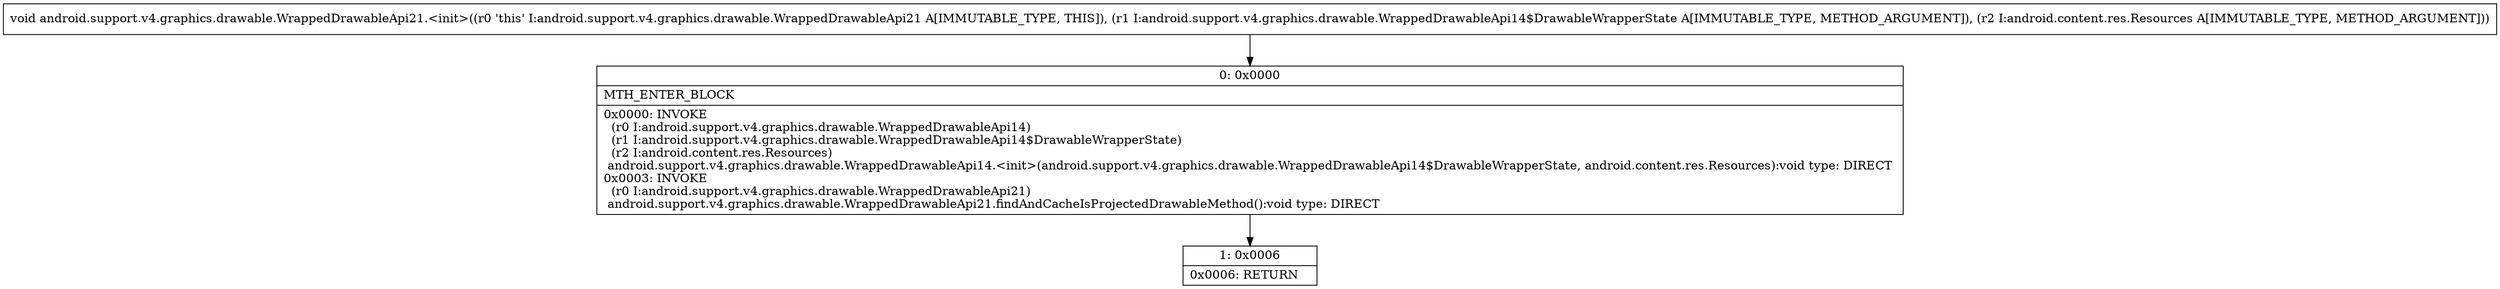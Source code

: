 digraph "CFG forandroid.support.v4.graphics.drawable.WrappedDrawableApi21.\<init\>(Landroid\/support\/v4\/graphics\/drawable\/WrappedDrawableApi14$DrawableWrapperState;Landroid\/content\/res\/Resources;)V" {
Node_0 [shape=record,label="{0\:\ 0x0000|MTH_ENTER_BLOCK\l|0x0000: INVOKE  \l  (r0 I:android.support.v4.graphics.drawable.WrappedDrawableApi14)\l  (r1 I:android.support.v4.graphics.drawable.WrappedDrawableApi14$DrawableWrapperState)\l  (r2 I:android.content.res.Resources)\l android.support.v4.graphics.drawable.WrappedDrawableApi14.\<init\>(android.support.v4.graphics.drawable.WrappedDrawableApi14$DrawableWrapperState, android.content.res.Resources):void type: DIRECT \l0x0003: INVOKE  \l  (r0 I:android.support.v4.graphics.drawable.WrappedDrawableApi21)\l android.support.v4.graphics.drawable.WrappedDrawableApi21.findAndCacheIsProjectedDrawableMethod():void type: DIRECT \l}"];
Node_1 [shape=record,label="{1\:\ 0x0006|0x0006: RETURN   \l}"];
MethodNode[shape=record,label="{void android.support.v4.graphics.drawable.WrappedDrawableApi21.\<init\>((r0 'this' I:android.support.v4.graphics.drawable.WrappedDrawableApi21 A[IMMUTABLE_TYPE, THIS]), (r1 I:android.support.v4.graphics.drawable.WrappedDrawableApi14$DrawableWrapperState A[IMMUTABLE_TYPE, METHOD_ARGUMENT]), (r2 I:android.content.res.Resources A[IMMUTABLE_TYPE, METHOD_ARGUMENT])) }"];
MethodNode -> Node_0;
Node_0 -> Node_1;
}

